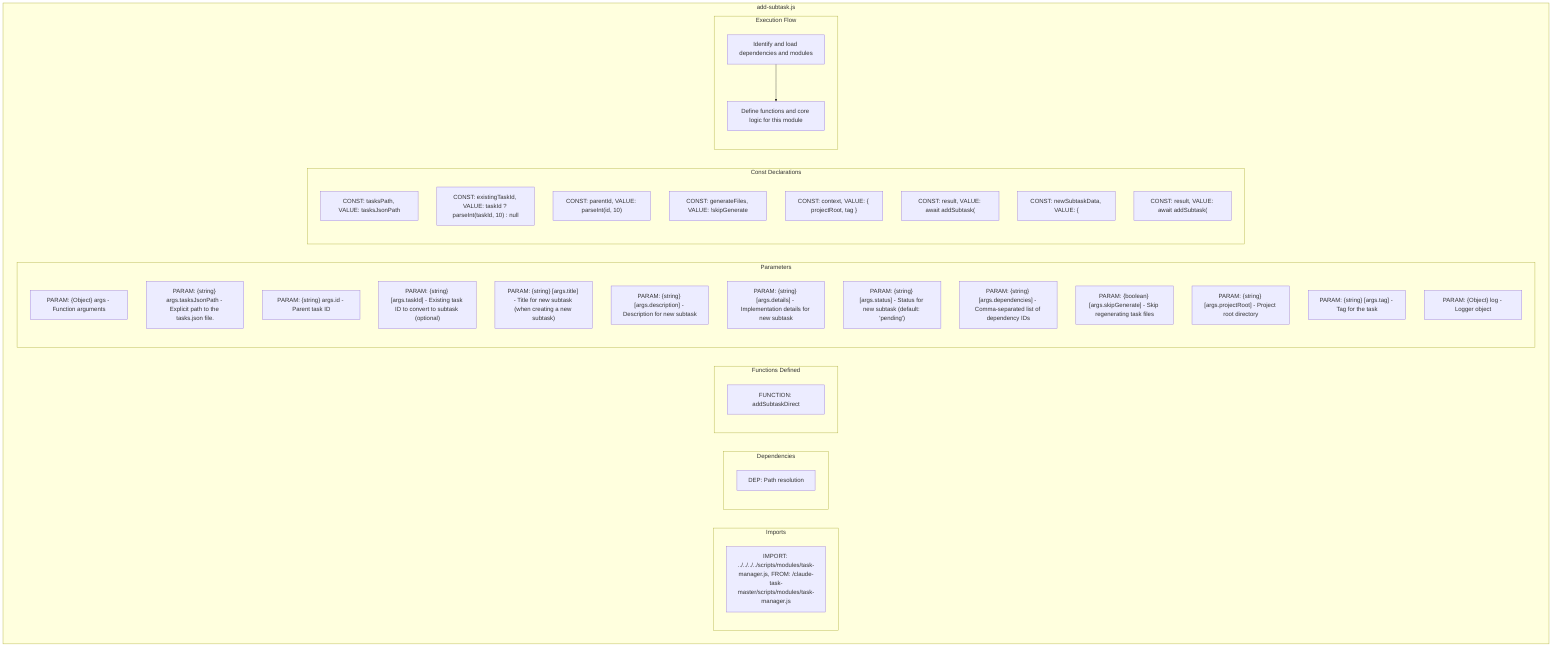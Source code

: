 flowchart TB
    subgraph Imports["Imports"]
        I1["IMPORT: ../../../../scripts/modules/task-manager.js, FROM: /claude-task-master/scripts/modules/task-manager.js"]
    end
    subgraph Dependencies["Dependencies"]
        D1["DEP: Path resolution"]
    end
    subgraph FunctionsDefined["Functions Defined"]
        FU1["FUNCTION: addSubtaskDirect"]
    end
    subgraph Parameters["Parameters"]
        P1["PARAM: {Object} args - Function arguments"]
        P2["PARAM: {string} args.tasksJsonPath - Explicit path to the tasks.json file."]
        P3["PARAM: {string} args.id - Parent task ID"]
        P4["PARAM: {string} [args.taskId] - Existing task ID to convert to subtask (optional)"]
        P5["PARAM: {string} [args.title] - Title for new subtask (when creating a new subtask)"]
        P6["PARAM: {string} [args.description] - Description for new subtask"]
        P7["PARAM: {string} [args.details] - Implementation details for new subtask"]
        P8["PARAM: {string} [args.status] - Status for new subtask (default: 'pending')"]
        P9["PARAM: {string} [args.dependencies] - Comma-separated list of dependency IDs"]
        P10["PARAM: {boolean} [args.skipGenerate] - Skip regenerating task files"]
        P11["PARAM: {string} [args.projectRoot] - Project root directory"]
        P12["PARAM: {string} [args.tag] - Tag for the task"]
        P13["PARAM: {Object} log - Logger object"]
    end
    subgraph Constants["Const Declarations"]
        C1["CONST: tasksPath, VALUE: tasksJsonPath"]
        C2["CONST: existingTaskId, VALUE: taskId ? parseInt(taskId, 10) : null"]
        C3["CONST: parentId, VALUE: parseInt(id, 10)"]
        C4["CONST: generateFiles, VALUE: !skipGenerate"]
        C5["CONST: context, VALUE: { projectRoot, tag }"]
        C6["CONST: result, VALUE: await addSubtask("]
        C7["CONST: newSubtaskData, VALUE: {"]
        C8["CONST: result, VALUE: await addSubtask("]
    end
    subgraph ExecutionFlow["Execution Flow"]
        FL1["Identify and load dependencies and modules"]
        FL2["Define functions and core logic for this module"]
    end
    subgraph FileName["add-subtask.js"]
        Imports
        Dependencies
        FunctionsDefined
        Parameters
        Constants
        ExecutionFlow
    end
    FL1 --> FL2